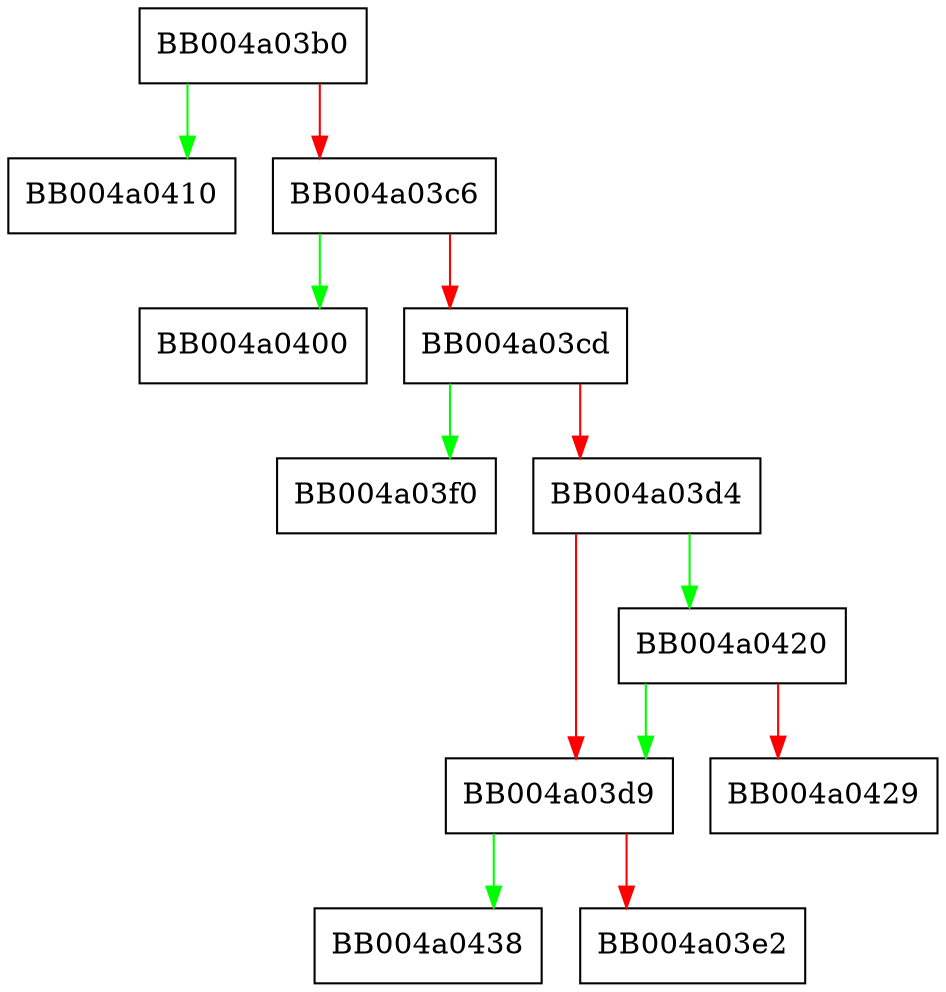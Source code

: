 digraph tls12_get_psigalgs {
  node [shape="box"];
  graph [splines=ortho];
  BB004a03b0 -> BB004a0410 [color="green"];
  BB004a03b0 -> BB004a03c6 [color="red"];
  BB004a03c6 -> BB004a0400 [color="green"];
  BB004a03c6 -> BB004a03cd [color="red"];
  BB004a03cd -> BB004a03f0 [color="green"];
  BB004a03cd -> BB004a03d4 [color="red"];
  BB004a03d4 -> BB004a0420 [color="green"];
  BB004a03d4 -> BB004a03d9 [color="red"];
  BB004a03d9 -> BB004a0438 [color="green"];
  BB004a03d9 -> BB004a03e2 [color="red"];
  BB004a0420 -> BB004a03d9 [color="green"];
  BB004a0420 -> BB004a0429 [color="red"];
}